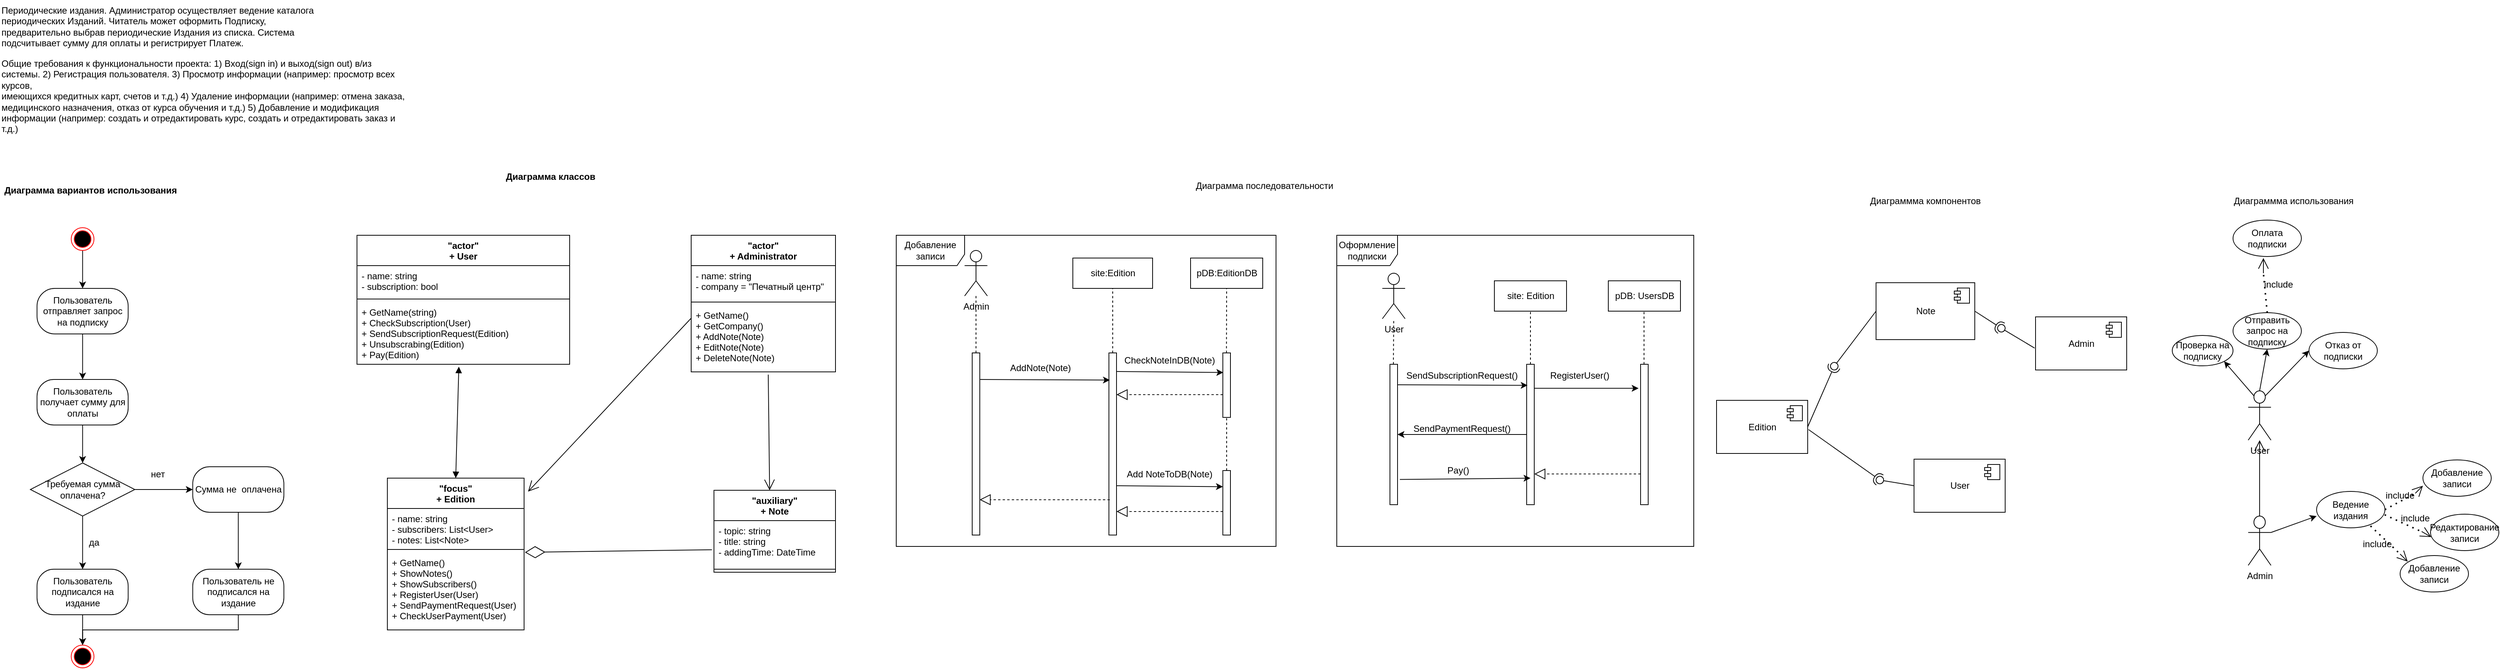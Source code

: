 <mxfile version="20.6.2" type="device"><diagram id="C5RBs43oDa-KdzZeNtuy" name="Page-1"><mxGraphModel dx="626" dy="802" grid="1" gridSize="10" guides="1" tooltips="1" connect="1" arrows="1" fold="1" page="1" pageScale="1" pageWidth="827" pageHeight="1169" math="0" shadow="0"><root><mxCell id="WIyWlLk6GJQsqaUBKTNV-0"/><mxCell id="WIyWlLk6GJQsqaUBKTNV-1" parent="WIyWlLk6GJQsqaUBKTNV-0"/><mxCell id="61XpS2MZrRNyuWHXfyvD-4" value="Периодические издания. Администратор осуществляет ведение каталога &#10;периодических Изданий. Читатель может оформить Подписку, &#10;предварительно выбрав периодические Издания из списка. Система &#10;подсчитывает сумму для оплаты и регистрирует Платеж." style="text;whiteSpace=wrap;html=1;" parent="WIyWlLk6GJQsqaUBKTNV-1" vertex="1"><mxGeometry width="450" height="80" as="geometry"/></mxCell><mxCell id="61XpS2MZrRNyuWHXfyvD-5" value="Общие требования к функциональности проекта: 1) Bxoд(sign in) и выxoд(sign out) в/из &#10;системы. 2) Регистрация пользователя. 3) Просмотр информации (например: просмотр всех курсов, &#10;имеющихся кредитных карт, счетов и т.д.) 4) Удаление информации (например: отмена заказа, &#10;медицинского назначения, отказ от курса обучения и т.д.) 5) Добавление и модификация &#10;информации (например: создать и отредактировать курс, создать и отредактировать заказ и &#10;т.д.)" style="text;whiteSpace=wrap;html=1;" parent="WIyWlLk6GJQsqaUBKTNV-1" vertex="1"><mxGeometry y="70" width="560" height="110" as="geometry"/></mxCell><mxCell id="61XpS2MZrRNyuWHXfyvD-10" value="&quot;actor&quot;&#10;+ Administrator" style="swimlane;fontStyle=1;align=center;verticalAlign=top;childLayout=stackLayout;horizontal=1;startSize=40;horizontalStack=0;resizeParent=1;resizeParentMax=0;resizeLast=0;collapsible=1;marginBottom=0;" parent="WIyWlLk6GJQsqaUBKTNV-1" vertex="1"><mxGeometry x="910" y="310" width="190" height="180" as="geometry"><mxRectangle x="30" y="250" width="130" height="40" as="alternateBounds"/></mxGeometry></mxCell><mxCell id="61XpS2MZrRNyuWHXfyvD-11" value="- name: string&#10;- company = &quot;Печатный центр&quot;" style="text;strokeColor=none;fillColor=none;align=left;verticalAlign=top;spacingLeft=4;spacingRight=4;overflow=hidden;rotatable=0;points=[[0,0.5],[1,0.5]];portConstraint=eastwest;" parent="61XpS2MZrRNyuWHXfyvD-10" vertex="1"><mxGeometry y="40" width="190" height="44" as="geometry"/></mxCell><mxCell id="61XpS2MZrRNyuWHXfyvD-12" value="" style="line;strokeWidth=1;fillColor=none;align=left;verticalAlign=middle;spacingTop=-1;spacingLeft=3;spacingRight=3;rotatable=0;labelPosition=right;points=[];portConstraint=eastwest;strokeColor=inherit;" parent="61XpS2MZrRNyuWHXfyvD-10" vertex="1"><mxGeometry y="84" width="190" height="8" as="geometry"/></mxCell><mxCell id="61XpS2MZrRNyuWHXfyvD-13" value="+ GetName()&#10;+ GetCompany()&#10;+ AddNote(Note)&#10;+ EditNote(Note)&#10;+ DeleteNote(Note)" style="text;strokeColor=none;fillColor=none;align=left;verticalAlign=top;spacingLeft=4;spacingRight=4;overflow=hidden;rotatable=0;points=[[0,0.5],[1,0.5]];portConstraint=eastwest;" parent="61XpS2MZrRNyuWHXfyvD-10" vertex="1"><mxGeometry y="92" width="190" height="88" as="geometry"/></mxCell><mxCell id="61XpS2MZrRNyuWHXfyvD-14" value="&quot;actor&quot;&#10;+ User" style="swimlane;fontStyle=1;align=center;verticalAlign=top;childLayout=stackLayout;horizontal=1;startSize=40;horizontalStack=0;resizeParent=1;resizeParentMax=0;resizeLast=0;collapsible=1;marginBottom=0;" parent="WIyWlLk6GJQsqaUBKTNV-1" vertex="1"><mxGeometry x="470" y="310" width="280" height="170" as="geometry"/></mxCell><mxCell id="61XpS2MZrRNyuWHXfyvD-15" value="- name: string&#10;- subscription: bool" style="text;strokeColor=none;fillColor=none;align=left;verticalAlign=top;spacingLeft=4;spacingRight=4;overflow=hidden;rotatable=0;points=[[0,0.5],[1,0.5]];portConstraint=eastwest;" parent="61XpS2MZrRNyuWHXfyvD-14" vertex="1"><mxGeometry y="40" width="280" height="40" as="geometry"/></mxCell><mxCell id="61XpS2MZrRNyuWHXfyvD-16" value="" style="line;strokeWidth=1;fillColor=none;align=left;verticalAlign=middle;spacingTop=-1;spacingLeft=3;spacingRight=3;rotatable=0;labelPosition=right;points=[];portConstraint=eastwest;strokeColor=inherit;" parent="61XpS2MZrRNyuWHXfyvD-14" vertex="1"><mxGeometry y="80" width="280" height="8" as="geometry"/></mxCell><mxCell id="61XpS2MZrRNyuWHXfyvD-17" value="+ GetName(string)&#10;+ CheckSubscription(User)&#10;+ SendSubscriptionRequest(Edition)&#10;+ Unsubscrabing(Edition)&#10;+ Pay(Edition)" style="text;strokeColor=none;fillColor=none;align=left;verticalAlign=top;spacingLeft=4;spacingRight=4;overflow=hidden;rotatable=0;points=[[0,0.5],[1,0.5]];portConstraint=eastwest;" parent="61XpS2MZrRNyuWHXfyvD-14" vertex="1"><mxGeometry y="88" width="280" height="82" as="geometry"/></mxCell><mxCell id="61XpS2MZrRNyuWHXfyvD-18" value="&quot;focus&quot;&#10;+ Edition" style="swimlane;fontStyle=1;align=center;verticalAlign=top;childLayout=stackLayout;horizontal=1;startSize=40;horizontalStack=0;resizeParent=1;resizeParentMax=0;resizeLast=0;collapsible=1;marginBottom=0;" parent="WIyWlLk6GJQsqaUBKTNV-1" vertex="1"><mxGeometry x="510" y="630" width="180" height="200" as="geometry"/></mxCell><mxCell id="61XpS2MZrRNyuWHXfyvD-19" value="- name: string&#10;- subscribers: List&lt;User&gt;&#10;- notes: List&lt;Note&gt;" style="text;strokeColor=none;fillColor=none;align=left;verticalAlign=top;spacingLeft=4;spacingRight=4;overflow=hidden;rotatable=0;points=[[0,0.5],[1,0.5]];portConstraint=eastwest;" parent="61XpS2MZrRNyuWHXfyvD-18" vertex="1"><mxGeometry y="40" width="180" height="50" as="geometry"/></mxCell><mxCell id="61XpS2MZrRNyuWHXfyvD-20" value="" style="line;strokeWidth=1;fillColor=none;align=left;verticalAlign=middle;spacingTop=-1;spacingLeft=3;spacingRight=3;rotatable=0;labelPosition=right;points=[];portConstraint=eastwest;strokeColor=inherit;" parent="61XpS2MZrRNyuWHXfyvD-18" vertex="1"><mxGeometry y="90" width="180" height="8" as="geometry"/></mxCell><mxCell id="61XpS2MZrRNyuWHXfyvD-21" value="+ GetName()&#10;+ ShowNotes()&#10;+ ShowSubscribers()&#10;+ RegisterUser(User)&#10;+ SendPaymentRequest(User)&#10;+ CheckUserPayment(User)" style="text;strokeColor=none;fillColor=none;align=left;verticalAlign=top;spacingLeft=4;spacingRight=4;overflow=hidden;rotatable=0;points=[[0,0.5],[1,0.5]];portConstraint=eastwest;" parent="61XpS2MZrRNyuWHXfyvD-18" vertex="1"><mxGeometry y="98" width="180" height="102" as="geometry"/></mxCell><mxCell id="61XpS2MZrRNyuWHXfyvD-22" value="&quot;auxiliary&quot;&#10;+ Note" style="swimlane;fontStyle=1;align=center;verticalAlign=top;childLayout=stackLayout;horizontal=1;startSize=40;horizontalStack=0;resizeParent=1;resizeParentMax=0;resizeLast=0;collapsible=1;marginBottom=0;" parent="WIyWlLk6GJQsqaUBKTNV-1" vertex="1"><mxGeometry x="940" y="646" width="160" height="108" as="geometry"/></mxCell><mxCell id="61XpS2MZrRNyuWHXfyvD-23" value="- topic: string&#10;- title: string&#10;- addingTime: DateTime" style="text;strokeColor=none;fillColor=none;align=left;verticalAlign=top;spacingLeft=4;spacingRight=4;overflow=hidden;rotatable=0;points=[[0,0.5],[1,0.5]];portConstraint=eastwest;" parent="61XpS2MZrRNyuWHXfyvD-22" vertex="1"><mxGeometry y="40" width="160" height="60" as="geometry"/></mxCell><mxCell id="61XpS2MZrRNyuWHXfyvD-24" value="" style="line;strokeWidth=1;fillColor=none;align=left;verticalAlign=middle;spacingTop=-1;spacingLeft=3;spacingRight=3;rotatable=0;labelPosition=right;points=[];portConstraint=eastwest;strokeColor=inherit;" parent="61XpS2MZrRNyuWHXfyvD-22" vertex="1"><mxGeometry y="100" width="160" height="8" as="geometry"/></mxCell><mxCell id="mcwY7ZwTtP52y8rK2nDx-0" value="" style="endArrow=diamondThin;endFill=0;endSize=24;html=1;rounded=0;exitX=-0.017;exitY=0.639;exitDx=0;exitDy=0;exitPerimeter=0;entryX=1.006;entryY=-0.002;entryDx=0;entryDy=0;entryPerimeter=0;" parent="WIyWlLk6GJQsqaUBKTNV-1" source="61XpS2MZrRNyuWHXfyvD-23" target="61XpS2MZrRNyuWHXfyvD-21" edge="1"><mxGeometry width="160" relative="1" as="geometry"><mxPoint x="680" y="540" as="sourcePoint"/><mxPoint x="760" y="630" as="targetPoint"/></mxGeometry></mxCell><mxCell id="mcwY7ZwTtP52y8rK2nDx-1" value="" style="endArrow=open;endFill=1;endSize=12;html=1;rounded=0;exitX=0.534;exitY=1.041;exitDx=0;exitDy=0;exitPerimeter=0;entryX=0.458;entryY=0;entryDx=0;entryDy=0;entryPerimeter=0;" parent="WIyWlLk6GJQsqaUBKTNV-1" source="61XpS2MZrRNyuWHXfyvD-13" target="61XpS2MZrRNyuWHXfyvD-22" edge="1"><mxGeometry width="160" relative="1" as="geometry"><mxPoint x="670" y="460" as="sourcePoint"/><mxPoint x="840" y="540" as="targetPoint"/></mxGeometry></mxCell><mxCell id="mcwY7ZwTtP52y8rK2nDx-2" value="" style="endArrow=block;startArrow=block;endFill=1;startFill=1;html=1;rounded=0;exitX=0.479;exitY=1.038;exitDx=0;exitDy=0;exitPerimeter=0;entryX=0.5;entryY=0;entryDx=0;entryDy=0;" parent="WIyWlLk6GJQsqaUBKTNV-1" source="61XpS2MZrRNyuWHXfyvD-17" target="61XpS2MZrRNyuWHXfyvD-18" edge="1"><mxGeometry width="160" relative="1" as="geometry"><mxPoint x="720" y="540" as="sourcePoint"/><mxPoint x="880" y="540" as="targetPoint"/></mxGeometry></mxCell><mxCell id="mcwY7ZwTtP52y8rK2nDx-3" value="" style="endArrow=open;endFill=1;endSize=12;html=1;rounded=0;exitX=0.002;exitY=0.192;exitDx=0;exitDy=0;exitPerimeter=0;entryX=1.029;entryY=0.089;entryDx=0;entryDy=0;entryPerimeter=0;" parent="WIyWlLk6GJQsqaUBKTNV-1" source="61XpS2MZrRNyuWHXfyvD-13" target="61XpS2MZrRNyuWHXfyvD-18" edge="1"><mxGeometry width="160" relative="1" as="geometry"><mxPoint x="910.0" y="439.996" as="sourcePoint"/><mxPoint x="861.35" y="544.98" as="targetPoint"/></mxGeometry></mxCell><mxCell id="mcwY7ZwTtP52y8rK2nDx-6" style="edgeStyle=orthogonalEdgeStyle;rounded=0;orthogonalLoop=1;jettySize=auto;html=1;exitX=0.5;exitY=1;exitDx=0;exitDy=0;" parent="WIyWlLk6GJQsqaUBKTNV-1" source="mcwY7ZwTtP52y8rK2nDx-4" target="mcwY7ZwTtP52y8rK2nDx-5" edge="1"><mxGeometry relative="1" as="geometry"/></mxCell><mxCell id="mcwY7ZwTtP52y8rK2nDx-4" value="" style="ellipse;html=1;shape=endState;fillColor=#000000;strokeColor=#ff0000;" parent="WIyWlLk6GJQsqaUBKTNV-1" vertex="1"><mxGeometry x="93.75" y="300" width="30" height="30" as="geometry"/></mxCell><mxCell id="mcwY7ZwTtP52y8rK2nDx-8" style="edgeStyle=orthogonalEdgeStyle;rounded=0;orthogonalLoop=1;jettySize=auto;html=1;exitX=0.5;exitY=1;exitDx=0;exitDy=0;entryX=0.5;entryY=0;entryDx=0;entryDy=0;" parent="WIyWlLk6GJQsqaUBKTNV-1" source="mcwY7ZwTtP52y8rK2nDx-5" target="mcwY7ZwTtP52y8rK2nDx-7" edge="1"><mxGeometry relative="1" as="geometry"/></mxCell><mxCell id="mcwY7ZwTtP52y8rK2nDx-5" value="Пользователь отправляет запрос на подписку" style="rounded=1;whiteSpace=wrap;html=1;arcSize=39;" parent="WIyWlLk6GJQsqaUBKTNV-1" vertex="1"><mxGeometry x="48.75" y="380" width="120" height="60" as="geometry"/></mxCell><mxCell id="mcwY7ZwTtP52y8rK2nDx-10" style="edgeStyle=orthogonalEdgeStyle;rounded=0;orthogonalLoop=1;jettySize=auto;html=1;exitX=0.5;exitY=1;exitDx=0;exitDy=0;entryX=0.5;entryY=0;entryDx=0;entryDy=0;" parent="WIyWlLk6GJQsqaUBKTNV-1" source="mcwY7ZwTtP52y8rK2nDx-7" target="mcwY7ZwTtP52y8rK2nDx-9" edge="1"><mxGeometry relative="1" as="geometry"/></mxCell><mxCell id="mcwY7ZwTtP52y8rK2nDx-7" value="Пользователь получает сумму для оплаты" style="rounded=1;whiteSpace=wrap;html=1;arcSize=37;" parent="WIyWlLk6GJQsqaUBKTNV-1" vertex="1"><mxGeometry x="48.75" y="500" width="120" height="60" as="geometry"/></mxCell><mxCell id="mcwY7ZwTtP52y8rK2nDx-12" style="edgeStyle=orthogonalEdgeStyle;rounded=0;orthogonalLoop=1;jettySize=auto;html=1;exitX=1;exitY=0.5;exitDx=0;exitDy=0;entryX=0;entryY=0.5;entryDx=0;entryDy=0;" parent="WIyWlLk6GJQsqaUBKTNV-1" source="mcwY7ZwTtP52y8rK2nDx-9" target="mcwY7ZwTtP52y8rK2nDx-11" edge="1"><mxGeometry relative="1" as="geometry"/></mxCell><mxCell id="mcwY7ZwTtP52y8rK2nDx-14" style="edgeStyle=orthogonalEdgeStyle;rounded=0;orthogonalLoop=1;jettySize=auto;html=1;exitX=0.5;exitY=1;exitDx=0;exitDy=0;" parent="WIyWlLk6GJQsqaUBKTNV-1" source="mcwY7ZwTtP52y8rK2nDx-9" target="mcwY7ZwTtP52y8rK2nDx-13" edge="1"><mxGeometry relative="1" as="geometry"/></mxCell><mxCell id="mcwY7ZwTtP52y8rK2nDx-9" value="Требуемая сумма оплачена?" style="rhombus;whiteSpace=wrap;html=1;" parent="WIyWlLk6GJQsqaUBKTNV-1" vertex="1"><mxGeometry x="40" y="610" width="137.5" height="70" as="geometry"/></mxCell><mxCell id="mcwY7ZwTtP52y8rK2nDx-20" style="edgeStyle=orthogonalEdgeStyle;rounded=0;orthogonalLoop=1;jettySize=auto;html=1;exitX=0.5;exitY=1;exitDx=0;exitDy=0;entryX=0.5;entryY=0;entryDx=0;entryDy=0;" parent="WIyWlLk6GJQsqaUBKTNV-1" source="mcwY7ZwTtP52y8rK2nDx-11" target="mcwY7ZwTtP52y8rK2nDx-19" edge="1"><mxGeometry relative="1" as="geometry"/></mxCell><mxCell id="mcwY7ZwTtP52y8rK2nDx-11" value="Сумма не&amp;nbsp; оплачена" style="rounded=1;whiteSpace=wrap;html=1;arcSize=37;" parent="WIyWlLk6GJQsqaUBKTNV-1" vertex="1"><mxGeometry x="253.75" y="615" width="120" height="60" as="geometry"/></mxCell><mxCell id="mcwY7ZwTtP52y8rK2nDx-18" style="edgeStyle=orthogonalEdgeStyle;rounded=0;orthogonalLoop=1;jettySize=auto;html=1;exitX=0.5;exitY=1;exitDx=0;exitDy=0;" parent="WIyWlLk6GJQsqaUBKTNV-1" source="mcwY7ZwTtP52y8rK2nDx-13" target="mcwY7ZwTtP52y8rK2nDx-17" edge="1"><mxGeometry relative="1" as="geometry"/></mxCell><mxCell id="mcwY7ZwTtP52y8rK2nDx-13" value="Пользователь подписался на издание" style="rounded=1;whiteSpace=wrap;html=1;arcSize=37;" parent="WIyWlLk6GJQsqaUBKTNV-1" vertex="1"><mxGeometry x="48.75" y="750" width="120" height="60" as="geometry"/></mxCell><mxCell id="mcwY7ZwTtP52y8rK2nDx-15" value="нет" style="text;html=1;strokeColor=none;fillColor=none;align=center;verticalAlign=middle;whiteSpace=wrap;rounded=0;" parent="WIyWlLk6GJQsqaUBKTNV-1" vertex="1"><mxGeometry x="177.5" y="610" width="60" height="30" as="geometry"/></mxCell><mxCell id="mcwY7ZwTtP52y8rK2nDx-16" value="да" style="text;html=1;strokeColor=none;fillColor=none;align=center;verticalAlign=middle;whiteSpace=wrap;rounded=0;" parent="WIyWlLk6GJQsqaUBKTNV-1" vertex="1"><mxGeometry x="93.75" y="700" width="60" height="30" as="geometry"/></mxCell><mxCell id="mcwY7ZwTtP52y8rK2nDx-17" value="" style="ellipse;html=1;shape=endState;fillColor=#000000;strokeColor=#ff0000;" parent="WIyWlLk6GJQsqaUBKTNV-1" vertex="1"><mxGeometry x="93.75" y="850" width="30" height="30" as="geometry"/></mxCell><mxCell id="mcwY7ZwTtP52y8rK2nDx-21" style="edgeStyle=orthogonalEdgeStyle;rounded=0;orthogonalLoop=1;jettySize=auto;html=1;exitX=0.5;exitY=1;exitDx=0;exitDy=0;entryX=0.5;entryY=0;entryDx=0;entryDy=0;" parent="WIyWlLk6GJQsqaUBKTNV-1" source="mcwY7ZwTtP52y8rK2nDx-19" target="mcwY7ZwTtP52y8rK2nDx-17" edge="1"><mxGeometry relative="1" as="geometry"/></mxCell><mxCell id="mcwY7ZwTtP52y8rK2nDx-19" value="Пользователь не подписался на издание" style="rounded=1;whiteSpace=wrap;html=1;arcSize=37;" parent="WIyWlLk6GJQsqaUBKTNV-1" vertex="1"><mxGeometry x="253.75" y="750" width="120" height="60" as="geometry"/></mxCell><mxCell id="mcwY7ZwTtP52y8rK2nDx-22" value="Диаграмма вариантов использования" style="text;align=center;fontStyle=1;verticalAlign=middle;spacingLeft=3;spacingRight=3;strokeColor=none;rotatable=0;points=[[0,0.5],[1,0.5]];portConstraint=eastwest;" parent="WIyWlLk6GJQsqaUBKTNV-1" vertex="1"><mxGeometry x="68.75" y="230" width="101.25" height="40" as="geometry"/></mxCell><mxCell id="mcwY7ZwTtP52y8rK2nDx-23" value="Диаграмма классов" style="text;align=center;fontStyle=1;verticalAlign=middle;spacingLeft=3;spacingRight=3;strokeColor=none;rotatable=0;points=[[0,0.5],[1,0.5]];portConstraint=eastwest;" parent="WIyWlLk6GJQsqaUBKTNV-1" vertex="1"><mxGeometry x="640" y="204" width="170" height="56" as="geometry"/></mxCell><mxCell id="mcwY7ZwTtP52y8rK2nDx-24" value="Добавление записи" style="shape=umlFrame;whiteSpace=wrap;html=1;width=90;height=40;" parent="WIyWlLk6GJQsqaUBKTNV-1" vertex="1"><mxGeometry x="1180" y="310" width="500" height="410" as="geometry"/></mxCell><mxCell id="mcwY7ZwTtP52y8rK2nDx-25" value="Admin" style="shape=umlActor;verticalLabelPosition=bottom;verticalAlign=top;html=1;outlineConnect=0;" parent="WIyWlLk6GJQsqaUBKTNV-1" vertex="1"><mxGeometry x="1270" y="330" width="30" height="60" as="geometry"/></mxCell><mxCell id="mcwY7ZwTtP52y8rK2nDx-27" value="" style="rounded=0;whiteSpace=wrap;html=1;" parent="WIyWlLk6GJQsqaUBKTNV-1" vertex="1"><mxGeometry x="1280" y="465" width="10" height="240" as="geometry"/></mxCell><mxCell id="mcwY7ZwTtP52y8rK2nDx-28" value="" style="endArrow=none;dashed=1;html=1;rounded=0;exitX=0.5;exitY=0;exitDx=0;exitDy=0;" parent="WIyWlLk6GJQsqaUBKTNV-1" source="mcwY7ZwTtP52y8rK2nDx-27" target="mcwY7ZwTtP52y8rK2nDx-25" edge="1"><mxGeometry width="50" height="50" relative="1" as="geometry"><mxPoint x="1450" y="550" as="sourcePoint"/><mxPoint x="1500" y="500" as="targetPoint"/></mxGeometry></mxCell><mxCell id="mcwY7ZwTtP52y8rK2nDx-29" value="" style="rounded=0;whiteSpace=wrap;html=1;" parent="WIyWlLk6GJQsqaUBKTNV-1" vertex="1"><mxGeometry x="1460" y="465" width="10" height="240" as="geometry"/></mxCell><mxCell id="mcwY7ZwTtP52y8rK2nDx-30" value="" style="endArrow=classic;html=1;rounded=0;exitX=1;exitY=0.146;exitDx=0;exitDy=0;exitPerimeter=0;entryX=0.122;entryY=0.149;entryDx=0;entryDy=0;entryPerimeter=0;" parent="WIyWlLk6GJQsqaUBKTNV-1" source="mcwY7ZwTtP52y8rK2nDx-27" target="mcwY7ZwTtP52y8rK2nDx-29" edge="1"><mxGeometry width="50" height="50" relative="1" as="geometry"><mxPoint x="1390" y="600" as="sourcePoint"/><mxPoint x="1440" y="550" as="targetPoint"/></mxGeometry></mxCell><mxCell id="mcwY7ZwTtP52y8rK2nDx-31" value="AddNote(Note)" style="text;html=1;strokeColor=none;fillColor=none;align=center;verticalAlign=middle;whiteSpace=wrap;rounded=0;" parent="WIyWlLk6GJQsqaUBKTNV-1" vertex="1"><mxGeometry x="1340" y="470" width="60" height="30" as="geometry"/></mxCell><mxCell id="mcwY7ZwTtP52y8rK2nDx-32" value="" style="rounded=0;whiteSpace=wrap;html=1;" parent="WIyWlLk6GJQsqaUBKTNV-1" vertex="1"><mxGeometry x="1610" y="465" width="10" height="85" as="geometry"/></mxCell><mxCell id="mcwY7ZwTtP52y8rK2nDx-33" value="" style="rounded=0;whiteSpace=wrap;html=1;" parent="WIyWlLk6GJQsqaUBKTNV-1" vertex="1"><mxGeometry x="1610" y="620" width="10" height="85" as="geometry"/></mxCell><mxCell id="mcwY7ZwTtP52y8rK2nDx-34" value="" style="endArrow=classic;html=1;rounded=0;exitX=1;exitY=0.146;exitDx=0;exitDy=0;exitPerimeter=0;entryX=0.057;entryY=0.304;entryDx=0;entryDy=0;entryPerimeter=0;" parent="WIyWlLk6GJQsqaUBKTNV-1" target="mcwY7ZwTtP52y8rK2nDx-32" edge="1"><mxGeometry width="50" height="50" relative="1" as="geometry"><mxPoint x="1470" y="489.52" as="sourcePoint"/><mxPoint x="1570" y="490.47" as="targetPoint"/></mxGeometry></mxCell><mxCell id="mcwY7ZwTtP52y8rK2nDx-35" value="" style="endArrow=classic;html=1;rounded=0;exitX=1;exitY=0.146;exitDx=0;exitDy=0;exitPerimeter=0;entryX=0;entryY=0.25;entryDx=0;entryDy=0;" parent="WIyWlLk6GJQsqaUBKTNV-1" target="mcwY7ZwTtP52y8rK2nDx-33" edge="1"><mxGeometry width="50" height="50" relative="1" as="geometry"><mxPoint x="1470" y="640" as="sourcePoint"/><mxPoint x="1570" y="640.95" as="targetPoint"/></mxGeometry></mxCell><mxCell id="mcwY7ZwTtP52y8rK2nDx-36" value="" style="endArrow=none;dashed=1;html=1;rounded=0;exitX=0.5;exitY=0;exitDx=0;exitDy=0;entryX=0.5;entryY=1;entryDx=0;entryDy=0;" parent="WIyWlLk6GJQsqaUBKTNV-1" source="mcwY7ZwTtP52y8rK2nDx-33" target="mcwY7ZwTtP52y8rK2nDx-32" edge="1"><mxGeometry width="50" height="50" relative="1" as="geometry"><mxPoint x="1530" y="600" as="sourcePoint"/><mxPoint x="1575" y="560" as="targetPoint"/></mxGeometry></mxCell><mxCell id="mcwY7ZwTtP52y8rK2nDx-38" value="CheckNoteInDB(Note)" style="text;html=1;strokeColor=none;fillColor=none;align=center;verticalAlign=middle;whiteSpace=wrap;rounded=0;" parent="WIyWlLk6GJQsqaUBKTNV-1" vertex="1"><mxGeometry x="1510" y="460" width="60" height="30" as="geometry"/></mxCell><mxCell id="mcwY7ZwTtP52y8rK2nDx-39" value="Add NoteToDB(Note)" style="text;html=1;strokeColor=none;fillColor=none;align=center;verticalAlign=middle;whiteSpace=wrap;rounded=0;" parent="WIyWlLk6GJQsqaUBKTNV-1" vertex="1"><mxGeometry x="1470" y="610" width="140" height="30" as="geometry"/></mxCell><mxCell id="mcwY7ZwTtP52y8rK2nDx-40" value="site:Edition" style="rounded=0;whiteSpace=wrap;html=1;" parent="WIyWlLk6GJQsqaUBKTNV-1" vertex="1"><mxGeometry x="1412.5" y="340" width="105" height="40" as="geometry"/></mxCell><mxCell id="mcwY7ZwTtP52y8rK2nDx-41" value="pDB:EditionDB" style="rounded=0;whiteSpace=wrap;html=1;" parent="WIyWlLk6GJQsqaUBKTNV-1" vertex="1"><mxGeometry x="1567.5" y="340" width="95" height="40" as="geometry"/></mxCell><mxCell id="mcwY7ZwTtP52y8rK2nDx-42" value="" style="endArrow=none;dashed=1;html=1;rounded=0;entryX=0.5;entryY=1;entryDx=0;entryDy=0;exitX=0.5;exitY=0;exitDx=0;exitDy=0;" parent="WIyWlLk6GJQsqaUBKTNV-1" source="mcwY7ZwTtP52y8rK2nDx-29" target="mcwY7ZwTtP52y8rK2nDx-40" edge="1"><mxGeometry width="50" height="50" relative="1" as="geometry"><mxPoint x="1465" y="460" as="sourcePoint"/><mxPoint x="1510" y="450" as="targetPoint"/></mxGeometry></mxCell><mxCell id="mcwY7ZwTtP52y8rK2nDx-44" value="" style="endArrow=none;dashed=1;html=1;rounded=0;entryX=0.5;entryY=1;entryDx=0;entryDy=0;exitX=0.5;exitY=0;exitDx=0;exitDy=0;" parent="WIyWlLk6GJQsqaUBKTNV-1" target="mcwY7ZwTtP52y8rK2nDx-41" edge="1"><mxGeometry width="50" height="50" relative="1" as="geometry"><mxPoint x="1614.74" y="465" as="sourcePoint"/><mxPoint x="1614.74" y="390" as="targetPoint"/></mxGeometry></mxCell><mxCell id="mcwY7ZwTtP52y8rK2nDx-45" value="" style="endArrow=block;dashed=1;endFill=0;endSize=12;html=1;rounded=0;entryX=0.971;entryY=0.806;entryDx=0;entryDy=0;entryPerimeter=0;exitX=0.114;exitY=0.806;exitDx=0;exitDy=0;exitPerimeter=0;" parent="WIyWlLk6GJQsqaUBKTNV-1" source="mcwY7ZwTtP52y8rK2nDx-29" target="mcwY7ZwTtP52y8rK2nDx-27" edge="1"><mxGeometry width="160" relative="1" as="geometry"><mxPoint x="1420" y="590" as="sourcePoint"/><mxPoint x="1580" y="590" as="targetPoint"/></mxGeometry></mxCell><mxCell id="mcwY7ZwTtP52y8rK2nDx-46" value="" style="endArrow=block;dashed=1;endFill=0;endSize=12;html=1;rounded=0;entryX=0.971;entryY=0.806;entryDx=0;entryDy=0;entryPerimeter=0;" parent="WIyWlLk6GJQsqaUBKTNV-1" edge="1"><mxGeometry width="160" relative="1" as="geometry"><mxPoint x="1610" y="520" as="sourcePoint"/><mxPoint x="1470" y="520" as="targetPoint"/></mxGeometry></mxCell><mxCell id="mcwY7ZwTtP52y8rK2nDx-47" value="" style="endArrow=block;dashed=1;endFill=0;endSize=12;html=1;rounded=0;entryX=0.971;entryY=0.806;entryDx=0;entryDy=0;entryPerimeter=0;" parent="WIyWlLk6GJQsqaUBKTNV-1" edge="1"><mxGeometry width="160" relative="1" as="geometry"><mxPoint x="1610" y="674" as="sourcePoint"/><mxPoint x="1470" y="674" as="targetPoint"/></mxGeometry></mxCell><mxCell id="mcwY7ZwTtP52y8rK2nDx-49" value="Оформление подписки" style="shape=umlFrame;whiteSpace=wrap;html=1;width=80;height=40;" parent="WIyWlLk6GJQsqaUBKTNV-1" vertex="1"><mxGeometry x="1760" y="310" width="470" height="410" as="geometry"/></mxCell><mxCell id="e-VvBdYNqh8cP61Gs1mS-0" value="User" style="shape=umlActor;verticalLabelPosition=bottom;verticalAlign=top;html=1;outlineConnect=0;" parent="WIyWlLk6GJQsqaUBKTNV-1" vertex="1"><mxGeometry x="1820" y="360" width="30" height="60" as="geometry"/></mxCell><mxCell id="e-VvBdYNqh8cP61Gs1mS-2" value="" style="rounded=0;whiteSpace=wrap;html=1;" parent="WIyWlLk6GJQsqaUBKTNV-1" vertex="1"><mxGeometry x="1830" y="480" width="10" height="185" as="geometry"/></mxCell><mxCell id="e-VvBdYNqh8cP61Gs1mS-3" value="" style="rounded=0;whiteSpace=wrap;html=1;" parent="WIyWlLk6GJQsqaUBKTNV-1" vertex="1"><mxGeometry x="2010" y="480" width="10" height="185" as="geometry"/></mxCell><mxCell id="e-VvBdYNqh8cP61Gs1mS-4" value="site: Edition" style="rounded=0;whiteSpace=wrap;html=1;" parent="WIyWlLk6GJQsqaUBKTNV-1" vertex="1"><mxGeometry x="1967.5" y="370" width="95" height="40" as="geometry"/></mxCell><mxCell id="e-VvBdYNqh8cP61Gs1mS-5" value="" style="endArrow=classic;html=1;rounded=0;exitX=1;exitY=0.146;exitDx=0;exitDy=0;exitPerimeter=0;entryX=0.122;entryY=0.149;entryDx=0;entryDy=0;entryPerimeter=0;" parent="WIyWlLk6GJQsqaUBKTNV-1" edge="1"><mxGeometry width="50" height="50" relative="1" as="geometry"><mxPoint x="1840" y="507.02" as="sourcePoint"/><mxPoint x="2011.22" y="507.74" as="targetPoint"/></mxGeometry></mxCell><mxCell id="e-VvBdYNqh8cP61Gs1mS-6" value="SendSubscriptionRequest()" style="text;html=1;strokeColor=none;fillColor=none;align=center;verticalAlign=middle;whiteSpace=wrap;rounded=0;" parent="WIyWlLk6GJQsqaUBKTNV-1" vertex="1"><mxGeometry x="1850" y="480" width="150" height="30" as="geometry"/></mxCell><mxCell id="e-VvBdYNqh8cP61Gs1mS-7" value="" style="endArrow=classic;html=1;rounded=0;exitX=0;exitY=0.5;exitDx=0;exitDy=0;entryX=1;entryY=0.5;entryDx=0;entryDy=0;" parent="WIyWlLk6GJQsqaUBKTNV-1" source="e-VvBdYNqh8cP61Gs1mS-3" target="e-VvBdYNqh8cP61Gs1mS-2" edge="1"><mxGeometry width="50" height="50" relative="1" as="geometry"><mxPoint x="1668.78" y="639.05" as="sourcePoint"/><mxPoint x="1840.0" y="639.77" as="targetPoint"/></mxGeometry></mxCell><mxCell id="e-VvBdYNqh8cP61Gs1mS-8" value="SendPaymentRequest()" style="text;html=1;strokeColor=none;fillColor=none;align=center;verticalAlign=middle;whiteSpace=wrap;rounded=0;" parent="WIyWlLk6GJQsqaUBKTNV-1" vertex="1"><mxGeometry x="1895" y="550" width="60" height="30" as="geometry"/></mxCell><mxCell id="e-VvBdYNqh8cP61Gs1mS-9" value="" style="endArrow=none;dashed=1;html=1;rounded=0;entryX=0.5;entryY=1;entryDx=0;entryDy=0;" parent="WIyWlLk6GJQsqaUBKTNV-1" target="e-VvBdYNqh8cP61Gs1mS-4" edge="1"><mxGeometry width="50" height="50" relative="1" as="geometry"><mxPoint x="2015" y="480" as="sourcePoint"/><mxPoint x="2062.5" y="430" as="targetPoint"/></mxGeometry></mxCell><mxCell id="e-VvBdYNqh8cP61Gs1mS-10" value="" style="endArrow=none;dashed=1;html=1;rounded=0;" parent="WIyWlLk6GJQsqaUBKTNV-1" edge="1"><mxGeometry width="50" height="50" relative="1" as="geometry"><mxPoint x="1834.52" y="480" as="sourcePoint"/><mxPoint x="1835" y="420" as="targetPoint"/></mxGeometry></mxCell><mxCell id="e-VvBdYNqh8cP61Gs1mS-11" value="" style="endArrow=classic;html=1;rounded=0;exitX=1.019;exitY=0.171;exitDx=0;exitDy=0;exitPerimeter=0;entryX=-0.267;entryY=0.171;entryDx=0;entryDy=0;entryPerimeter=0;" parent="WIyWlLk6GJQsqaUBKTNV-1" source="e-VvBdYNqh8cP61Gs1mS-3" target="e-VvBdYNqh8cP61Gs1mS-12" edge="1"><mxGeometry width="50" height="50" relative="1" as="geometry"><mxPoint x="2062.5" y="675" as="sourcePoint"/><mxPoint x="2112.5" y="625" as="targetPoint"/></mxGeometry></mxCell><mxCell id="e-VvBdYNqh8cP61Gs1mS-12" value="" style="rounded=0;whiteSpace=wrap;html=1;" parent="WIyWlLk6GJQsqaUBKTNV-1" vertex="1"><mxGeometry x="2160" y="480" width="10" height="185" as="geometry"/></mxCell><mxCell id="e-VvBdYNqh8cP61Gs1mS-13" value="RegisterUser()" style="text;html=1;strokeColor=none;fillColor=none;align=center;verticalAlign=middle;whiteSpace=wrap;rounded=0;" parent="WIyWlLk6GJQsqaUBKTNV-1" vertex="1"><mxGeometry x="2050" y="480" width="60" height="30" as="geometry"/></mxCell><mxCell id="e-VvBdYNqh8cP61Gs1mS-15" value="" style="endArrow=classic;html=1;rounded=0;exitX=1.305;exitY=0.82;exitDx=0;exitDy=0;exitPerimeter=0;" parent="WIyWlLk6GJQsqaUBKTNV-1" source="e-VvBdYNqh8cP61Gs1mS-2" edge="1"><mxGeometry width="50" height="50" relative="1" as="geometry"><mxPoint x="1840" y="640" as="sourcePoint"/><mxPoint x="2015" y="630" as="targetPoint"/></mxGeometry></mxCell><mxCell id="e-VvBdYNqh8cP61Gs1mS-16" value="Pay()" style="text;html=1;strokeColor=none;fillColor=none;align=center;verticalAlign=middle;whiteSpace=wrap;rounded=0;" parent="WIyWlLk6GJQsqaUBKTNV-1" vertex="1"><mxGeometry x="1890.0" y="605" width="60" height="30" as="geometry"/></mxCell><mxCell id="e-VvBdYNqh8cP61Gs1mS-17" value="pDB: UsersDB" style="rounded=0;whiteSpace=wrap;html=1;" parent="WIyWlLk6GJQsqaUBKTNV-1" vertex="1"><mxGeometry x="2117.5" y="370" width="95" height="40" as="geometry"/></mxCell><mxCell id="e-VvBdYNqh8cP61Gs1mS-18" value="" style="endArrow=none;dashed=1;html=1;rounded=0;entryX=0.5;entryY=1;entryDx=0;entryDy=0;" parent="WIyWlLk6GJQsqaUBKTNV-1" edge="1"><mxGeometry width="50" height="50" relative="1" as="geometry"><mxPoint x="2164.52" y="480" as="sourcePoint"/><mxPoint x="2164.52" y="410" as="targetPoint"/></mxGeometry></mxCell><mxCell id="e-VvBdYNqh8cP61Gs1mS-19" value="" style="endArrow=block;dashed=1;endFill=0;endSize=12;html=1;rounded=0;entryX=0.971;entryY=0.806;entryDx=0;entryDy=0;entryPerimeter=0;" parent="WIyWlLk6GJQsqaUBKTNV-1" edge="1"><mxGeometry width="160" relative="1" as="geometry"><mxPoint x="2160" y="624.52" as="sourcePoint"/><mxPoint x="2020" y="624.52" as="targetPoint"/></mxGeometry></mxCell><mxCell id="e-VvBdYNqh8cP61Gs1mS-20" value="Диаграмма последовательности" style="text;html=1;strokeColor=none;fillColor=none;align=center;verticalAlign=middle;whiteSpace=wrap;rounded=0;" parent="WIyWlLk6GJQsqaUBKTNV-1" vertex="1"><mxGeometry x="1550" y="230" width="230" height="30" as="geometry"/></mxCell><mxCell id="e-VvBdYNqh8cP61Gs1mS-23" value="Note" style="html=1;dropTarget=0;" parent="WIyWlLk6GJQsqaUBKTNV-1" vertex="1"><mxGeometry x="2470" y="372.5" width="130" height="75" as="geometry"/></mxCell><mxCell id="e-VvBdYNqh8cP61Gs1mS-24" value="" style="shape=module;jettyWidth=8;jettyHeight=4;" parent="e-VvBdYNqh8cP61Gs1mS-23" vertex="1"><mxGeometry x="1" width="20" height="20" relative="1" as="geometry"><mxPoint x="-27" y="7" as="offset"/></mxGeometry></mxCell><mxCell id="e-VvBdYNqh8cP61Gs1mS-25" value="Edition" style="html=1;dropTarget=0;" parent="WIyWlLk6GJQsqaUBKTNV-1" vertex="1"><mxGeometry x="2260" y="527.5" width="120" height="70" as="geometry"/></mxCell><mxCell id="e-VvBdYNqh8cP61Gs1mS-26" value="" style="shape=module;jettyWidth=8;jettyHeight=4;" parent="e-VvBdYNqh8cP61Gs1mS-25" vertex="1"><mxGeometry x="1" width="20" height="20" relative="1" as="geometry"><mxPoint x="-27" y="7" as="offset"/></mxGeometry></mxCell><mxCell id="e-VvBdYNqh8cP61Gs1mS-27" value="Admin" style="html=1;dropTarget=0;" parent="WIyWlLk6GJQsqaUBKTNV-1" vertex="1"><mxGeometry x="2680" y="417.5" width="120" height="70" as="geometry"/></mxCell><mxCell id="e-VvBdYNqh8cP61Gs1mS-28" value="" style="shape=module;jettyWidth=8;jettyHeight=4;" parent="e-VvBdYNqh8cP61Gs1mS-27" vertex="1"><mxGeometry x="1" width="20" height="20" relative="1" as="geometry"><mxPoint x="-27" y="7" as="offset"/></mxGeometry></mxCell><mxCell id="e-VvBdYNqh8cP61Gs1mS-29" value="User" style="html=1;dropTarget=0;" parent="WIyWlLk6GJQsqaUBKTNV-1" vertex="1"><mxGeometry x="2520" y="605" width="120" height="70" as="geometry"/></mxCell><mxCell id="e-VvBdYNqh8cP61Gs1mS-30" value="" style="shape=module;jettyWidth=8;jettyHeight=4;" parent="e-VvBdYNqh8cP61Gs1mS-29" vertex="1"><mxGeometry x="1" width="20" height="20" relative="1" as="geometry"><mxPoint x="-27" y="7" as="offset"/></mxGeometry></mxCell><mxCell id="e-VvBdYNqh8cP61Gs1mS-33" value="Диаграммма компонентов" style="text;html=1;strokeColor=none;fillColor=none;align=center;verticalAlign=middle;whiteSpace=wrap;rounded=0;" parent="WIyWlLk6GJQsqaUBKTNV-1" vertex="1"><mxGeometry x="2435" y="250" width="200" height="30" as="geometry"/></mxCell><mxCell id="e-VvBdYNqh8cP61Gs1mS-34" value="" style="rounded=0;orthogonalLoop=1;jettySize=auto;html=1;endArrow=none;endFill=0;sketch=0;sourcePerimeterSpacing=0;targetPerimeterSpacing=0;exitX=0;exitY=0.5;exitDx=0;exitDy=0;" parent="WIyWlLk6GJQsqaUBKTNV-1" source="e-VvBdYNqh8cP61Gs1mS-29" target="e-VvBdYNqh8cP61Gs1mS-36" edge="1"><mxGeometry relative="1" as="geometry"><mxPoint x="2400" y="582.5" as="sourcePoint"/></mxGeometry></mxCell><mxCell id="e-VvBdYNqh8cP61Gs1mS-35" value="" style="rounded=0;orthogonalLoop=1;jettySize=auto;html=1;endArrow=halfCircle;endFill=0;entryX=0.5;entryY=0.5;endSize=6;strokeWidth=1;sketch=0;exitX=1.009;exitY=0.55;exitDx=0;exitDy=0;exitPerimeter=0;" parent="WIyWlLk6GJQsqaUBKTNV-1" source="e-VvBdYNqh8cP61Gs1mS-25" target="e-VvBdYNqh8cP61Gs1mS-36" edge="1"><mxGeometry relative="1" as="geometry"><mxPoint x="2540" y="557.5" as="sourcePoint"/></mxGeometry></mxCell><mxCell id="e-VvBdYNqh8cP61Gs1mS-36" value="" style="ellipse;whiteSpace=wrap;html=1;align=center;aspect=fixed;resizable=0;points=[];outlineConnect=0;sketch=0;" parent="WIyWlLk6GJQsqaUBKTNV-1" vertex="1"><mxGeometry x="2470" y="627.5" width="10" height="10" as="geometry"/></mxCell><mxCell id="e-VvBdYNqh8cP61Gs1mS-41" value="" style="rounded=0;orthogonalLoop=1;jettySize=auto;html=1;endArrow=none;endFill=0;sketch=0;sourcePerimeterSpacing=0;targetPerimeterSpacing=0;exitX=0;exitY=0.5;exitDx=0;exitDy=0;" parent="WIyWlLk6GJQsqaUBKTNV-1" source="e-VvBdYNqh8cP61Gs1mS-23" target="e-VvBdYNqh8cP61Gs1mS-43" edge="1"><mxGeometry relative="1" as="geometry"><mxPoint x="2420" y="562.5" as="sourcePoint"/></mxGeometry></mxCell><mxCell id="e-VvBdYNqh8cP61Gs1mS-42" value="" style="rounded=0;orthogonalLoop=1;jettySize=auto;html=1;endArrow=halfCircle;endFill=0;entryX=0.5;entryY=0.5;endSize=6;strokeWidth=1;sketch=0;exitX=1;exitY=0.5;exitDx=0;exitDy=0;" parent="WIyWlLk6GJQsqaUBKTNV-1" source="e-VvBdYNqh8cP61Gs1mS-25" target="e-VvBdYNqh8cP61Gs1mS-43" edge="1"><mxGeometry relative="1" as="geometry"><mxPoint x="2450" y="527.5" as="sourcePoint"/></mxGeometry></mxCell><mxCell id="e-VvBdYNqh8cP61Gs1mS-43" value="" style="ellipse;whiteSpace=wrap;html=1;align=center;aspect=fixed;resizable=0;points=[];outlineConnect=0;sketch=0;" parent="WIyWlLk6GJQsqaUBKTNV-1" vertex="1"><mxGeometry x="2410" y="477.5" width="10" height="10" as="geometry"/></mxCell><mxCell id="e-VvBdYNqh8cP61Gs1mS-44" value="" style="rounded=0;orthogonalLoop=1;jettySize=auto;html=1;endArrow=none;endFill=0;sketch=0;sourcePerimeterSpacing=0;targetPerimeterSpacing=0;exitX=-0.01;exitY=0.588;exitDx=0;exitDy=0;exitPerimeter=0;" parent="WIyWlLk6GJQsqaUBKTNV-1" source="e-VvBdYNqh8cP61Gs1mS-27" target="e-VvBdYNqh8cP61Gs1mS-46" edge="1"><mxGeometry relative="1" as="geometry"><mxPoint x="2610" y="592.5" as="sourcePoint"/></mxGeometry></mxCell><mxCell id="e-VvBdYNqh8cP61Gs1mS-45" value="" style="rounded=0;orthogonalLoop=1;jettySize=auto;html=1;endArrow=halfCircle;endFill=0;entryX=0.5;entryY=0.5;endSize=6;strokeWidth=1;sketch=0;exitX=1;exitY=0.5;exitDx=0;exitDy=0;" parent="WIyWlLk6GJQsqaUBKTNV-1" source="e-VvBdYNqh8cP61Gs1mS-23" target="e-VvBdYNqh8cP61Gs1mS-46" edge="1"><mxGeometry relative="1" as="geometry"><mxPoint x="2650" y="592.5" as="sourcePoint"/></mxGeometry></mxCell><mxCell id="e-VvBdYNqh8cP61Gs1mS-46" value="" style="ellipse;whiteSpace=wrap;html=1;align=center;aspect=fixed;resizable=0;points=[];outlineConnect=0;sketch=0;" parent="WIyWlLk6GJQsqaUBKTNV-1" vertex="1"><mxGeometry x="2630" y="427.5" width="10" height="10" as="geometry"/></mxCell><mxCell id="e-VvBdYNqh8cP61Gs1mS-48" value="User" style="shape=umlActor;verticalLabelPosition=bottom;verticalAlign=top;html=1;" parent="WIyWlLk6GJQsqaUBKTNV-1" vertex="1"><mxGeometry x="2960" y="515" width="30" height="65" as="geometry"/></mxCell><mxCell id="e-VvBdYNqh8cP61Gs1mS-49" value="Admin" style="shape=umlActor;verticalLabelPosition=bottom;verticalAlign=top;html=1;" parent="WIyWlLk6GJQsqaUBKTNV-1" vertex="1"><mxGeometry x="2960" y="680" width="30" height="65" as="geometry"/></mxCell><mxCell id="e-VvBdYNqh8cP61Gs1mS-53" value="" style="endArrow=open;endFill=1;endSize=12;html=1;rounded=0;exitX=0.5;exitY=0;exitDx=0;exitDy=0;exitPerimeter=0;" parent="WIyWlLk6GJQsqaUBKTNV-1" source="e-VvBdYNqh8cP61Gs1mS-49" target="e-VvBdYNqh8cP61Gs1mS-48" edge="1"><mxGeometry width="160" relative="1" as="geometry"><mxPoint x="2940" y="630" as="sourcePoint"/><mxPoint x="3100" y="630" as="targetPoint"/></mxGeometry></mxCell><mxCell id="e-VvBdYNqh8cP61Gs1mS-54" value="Проверка на подписку" style="ellipse;whiteSpace=wrap;html=1;" parent="WIyWlLk6GJQsqaUBKTNV-1" vertex="1"><mxGeometry x="2860" y="442" width="80" height="40" as="geometry"/></mxCell><mxCell id="e-VvBdYNqh8cP61Gs1mS-55" value="" style="endArrow=classic;html=1;rounded=0;exitX=0.25;exitY=0.1;exitDx=0;exitDy=0;exitPerimeter=0;entryX=1;entryY=1;entryDx=0;entryDy=0;" parent="WIyWlLk6GJQsqaUBKTNV-1" source="e-VvBdYNqh8cP61Gs1mS-48" target="e-VvBdYNqh8cP61Gs1mS-54" edge="1"><mxGeometry width="50" height="50" relative="1" as="geometry"><mxPoint x="3040" y="590" as="sourcePoint"/><mxPoint x="3090" y="540" as="targetPoint"/></mxGeometry></mxCell><mxCell id="e-VvBdYNqh8cP61Gs1mS-56" value="Отправить запрос на подписку" style="ellipse;whiteSpace=wrap;html=1;" parent="WIyWlLk6GJQsqaUBKTNV-1" vertex="1"><mxGeometry x="2940" y="412" width="90" height="48" as="geometry"/></mxCell><mxCell id="e-VvBdYNqh8cP61Gs1mS-57" value="" style="endArrow=classic;html=1;rounded=0;exitX=0.5;exitY=0;exitDx=0;exitDy=0;exitPerimeter=0;entryX=0.5;entryY=1;entryDx=0;entryDy=0;" parent="WIyWlLk6GJQsqaUBKTNV-1" source="e-VvBdYNqh8cP61Gs1mS-48" target="e-VvBdYNqh8cP61Gs1mS-56" edge="1"><mxGeometry width="50" height="50" relative="1" as="geometry"><mxPoint x="2977.5" y="531.5" as="sourcePoint"/><mxPoint x="2938.284" y="486.142" as="targetPoint"/></mxGeometry></mxCell><mxCell id="e-VvBdYNqh8cP61Gs1mS-58" value="Отказ от подписки" style="ellipse;whiteSpace=wrap;html=1;" parent="WIyWlLk6GJQsqaUBKTNV-1" vertex="1"><mxGeometry x="3040" y="438" width="90" height="48" as="geometry"/></mxCell><mxCell id="e-VvBdYNqh8cP61Gs1mS-59" value="" style="endArrow=classic;html=1;rounded=0;exitX=0.75;exitY=0.1;exitDx=0;exitDy=0;exitPerimeter=0;entryX=0;entryY=0.5;entryDx=0;entryDy=0;" parent="WIyWlLk6GJQsqaUBKTNV-1" source="e-VvBdYNqh8cP61Gs1mS-48" target="e-VvBdYNqh8cP61Gs1mS-58" edge="1"><mxGeometry width="50" height="50" relative="1" as="geometry"><mxPoint x="2985" y="525" as="sourcePoint"/><mxPoint x="2995" y="460" as="targetPoint"/></mxGeometry></mxCell><mxCell id="e-VvBdYNqh8cP61Gs1mS-60" value="Оплата подписки" style="ellipse;whiteSpace=wrap;html=1;" parent="WIyWlLk6GJQsqaUBKTNV-1" vertex="1"><mxGeometry x="2940" y="290" width="90" height="48" as="geometry"/></mxCell><mxCell id="e-VvBdYNqh8cP61Gs1mS-62" value="" style="endArrow=none;dashed=1;html=1;dashPattern=1 3;strokeWidth=2;rounded=0;exitX=0.5;exitY=0;exitDx=0;exitDy=0;" parent="WIyWlLk6GJQsqaUBKTNV-1" source="e-VvBdYNqh8cP61Gs1mS-56" edge="1"><mxGeometry width="50" height="50" relative="1" as="geometry"><mxPoint x="3000" y="380" as="sourcePoint"/><mxPoint x="2980" y="360" as="targetPoint"/></mxGeometry></mxCell><mxCell id="e-VvBdYNqh8cP61Gs1mS-64" value="" style="endArrow=open;endFill=1;endSize=12;html=1;rounded=0;" parent="WIyWlLk6GJQsqaUBKTNV-1" edge="1"><mxGeometry width="160" relative="1" as="geometry"><mxPoint x="2980" y="360" as="sourcePoint"/><mxPoint x="2980" y="340" as="targetPoint"/></mxGeometry></mxCell><mxCell id="e-VvBdYNqh8cP61Gs1mS-65" value="include" style="text;html=1;strokeColor=none;fillColor=none;align=center;verticalAlign=middle;whiteSpace=wrap;rounded=0;" parent="WIyWlLk6GJQsqaUBKTNV-1" vertex="1"><mxGeometry x="2970" y="360" width="60" height="30" as="geometry"/></mxCell><mxCell id="e-VvBdYNqh8cP61Gs1mS-66" value="" style="endArrow=classic;html=1;rounded=0;exitX=1;exitY=0.333;exitDx=0;exitDy=0;exitPerimeter=0;" parent="WIyWlLk6GJQsqaUBKTNV-1" source="e-VvBdYNqh8cP61Gs1mS-49" edge="1"><mxGeometry width="50" height="50" relative="1" as="geometry"><mxPoint x="3070" y="690" as="sourcePoint"/><mxPoint x="3050" y="680" as="targetPoint"/></mxGeometry></mxCell><mxCell id="e-VvBdYNqh8cP61Gs1mS-67" value="Ведение издания" style="ellipse;whiteSpace=wrap;html=1;" parent="WIyWlLk6GJQsqaUBKTNV-1" vertex="1"><mxGeometry x="3050" y="647.5" width="90" height="48" as="geometry"/></mxCell><mxCell id="e-VvBdYNqh8cP61Gs1mS-70" value="" style="endArrow=none;dashed=1;html=1;dashPattern=1 3;strokeWidth=2;rounded=0;exitX=1;exitY=0.5;exitDx=0;exitDy=0;" parent="WIyWlLk6GJQsqaUBKTNV-1" source="e-VvBdYNqh8cP61Gs1mS-67" edge="1"><mxGeometry width="50" height="50" relative="1" as="geometry"><mxPoint x="3195.0" y="690" as="sourcePoint"/><mxPoint x="3180" y="650" as="targetPoint"/></mxGeometry></mxCell><mxCell id="e-VvBdYNqh8cP61Gs1mS-71" value="" style="endArrow=open;endFill=1;endSize=12;html=1;rounded=0;" parent="WIyWlLk6GJQsqaUBKTNV-1" edge="1"><mxGeometry width="160" relative="1" as="geometry"><mxPoint x="3180" y="650" as="sourcePoint"/><mxPoint x="3190" y="640" as="targetPoint"/></mxGeometry></mxCell><mxCell id="e-VvBdYNqh8cP61Gs1mS-72" value="include" style="text;html=1;strokeColor=none;fillColor=none;align=center;verticalAlign=middle;whiteSpace=wrap;rounded=0;" parent="WIyWlLk6GJQsqaUBKTNV-1" vertex="1"><mxGeometry x="3130" y="637.5" width="60" height="30" as="geometry"/></mxCell><mxCell id="e-VvBdYNqh8cP61Gs1mS-73" value="Добавление записи" style="ellipse;whiteSpace=wrap;html=1;" parent="WIyWlLk6GJQsqaUBKTNV-1" vertex="1"><mxGeometry x="3190" y="606" width="90" height="48" as="geometry"/></mxCell><mxCell id="e-VvBdYNqh8cP61Gs1mS-74" value="" style="endArrow=none;dashed=1;html=1;dashPattern=1 3;strokeWidth=2;rounded=0;exitX=0.996;exitY=0.642;exitDx=0;exitDy=0;exitPerimeter=0;entryX=0.606;entryY=1.072;entryDx=0;entryDy=0;entryPerimeter=0;" parent="WIyWlLk6GJQsqaUBKTNV-1" source="e-VvBdYNqh8cP61Gs1mS-67" target="e-VvBdYNqh8cP61Gs1mS-76" edge="1"><mxGeometry width="50" height="50" relative="1" as="geometry"><mxPoint x="3150" y="733" as="sourcePoint"/><mxPoint x="3190" y="711.5" as="targetPoint"/></mxGeometry></mxCell><mxCell id="e-VvBdYNqh8cP61Gs1mS-75" value="" style="endArrow=open;endFill=1;endSize=12;html=1;rounded=0;exitX=0.639;exitY=1.094;exitDx=0;exitDy=0;exitPerimeter=0;entryX=0.011;entryY=0.628;entryDx=0;entryDy=0;entryPerimeter=0;" parent="WIyWlLk6GJQsqaUBKTNV-1" source="e-VvBdYNqh8cP61Gs1mS-76" target="e-VvBdYNqh8cP61Gs1mS-77" edge="1"><mxGeometry width="160" relative="1" as="geometry"><mxPoint x="3190" y="711.5" as="sourcePoint"/><mxPoint x="3200" y="701.5" as="targetPoint"/></mxGeometry></mxCell><mxCell id="e-VvBdYNqh8cP61Gs1mS-76" value="include" style="text;html=1;strokeColor=none;fillColor=none;align=center;verticalAlign=middle;whiteSpace=wrap;rounded=0;" parent="WIyWlLk6GJQsqaUBKTNV-1" vertex="1"><mxGeometry x="3150" y="667.5" width="60" height="30" as="geometry"/></mxCell><mxCell id="e-VvBdYNqh8cP61Gs1mS-77" value="Редактирование записи" style="ellipse;whiteSpace=wrap;html=1;" parent="WIyWlLk6GJQsqaUBKTNV-1" vertex="1"><mxGeometry x="3200" y="677.5" width="90" height="48" as="geometry"/></mxCell><mxCell id="e-VvBdYNqh8cP61Gs1mS-78" value="" style="endArrow=none;dashed=1;html=1;dashPattern=1 3;strokeWidth=2;rounded=0;exitX=0.789;exitY=0.948;exitDx=0;exitDy=0;exitPerimeter=0;" parent="WIyWlLk6GJQsqaUBKTNV-1" source="e-VvBdYNqh8cP61Gs1mS-67" edge="1"><mxGeometry width="50" height="50" relative="1" as="geometry"><mxPoint x="3130" y="805.5" as="sourcePoint"/><mxPoint x="3160" y="730" as="targetPoint"/></mxGeometry></mxCell><mxCell id="e-VvBdYNqh8cP61Gs1mS-79" value="" style="endArrow=open;endFill=1;endSize=12;html=1;rounded=0;" parent="WIyWlLk6GJQsqaUBKTNV-1" edge="1"><mxGeometry width="160" relative="1" as="geometry"><mxPoint x="3160" y="730" as="sourcePoint"/><mxPoint x="3170" y="740" as="targetPoint"/></mxGeometry></mxCell><mxCell id="e-VvBdYNqh8cP61Gs1mS-80" value="include" style="text;html=1;strokeColor=none;fillColor=none;align=center;verticalAlign=middle;whiteSpace=wrap;rounded=0;" parent="WIyWlLk6GJQsqaUBKTNV-1" vertex="1"><mxGeometry x="3100" y="702" width="60" height="30" as="geometry"/></mxCell><mxCell id="e-VvBdYNqh8cP61Gs1mS-81" value="Добавление записи" style="ellipse;whiteSpace=wrap;html=1;" parent="WIyWlLk6GJQsqaUBKTNV-1" vertex="1"><mxGeometry x="3160" y="732" width="90" height="48" as="geometry"/></mxCell><mxCell id="e-VvBdYNqh8cP61Gs1mS-82" value="Диаграммма использования" style="text;html=1;strokeColor=none;fillColor=none;align=center;verticalAlign=middle;whiteSpace=wrap;rounded=0;" parent="WIyWlLk6GJQsqaUBKTNV-1" vertex="1"><mxGeometry x="2920" y="250" width="200" height="30" as="geometry"/></mxCell></root></mxGraphModel></diagram></mxfile>